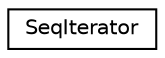 digraph G
{
  edge [fontname="Helvetica",fontsize="10",labelfontname="Helvetica",labelfontsize="10"];
  node [fontname="Helvetica",fontsize="10",shape=record];
  rankdir=LR;
  Node1 [label="SeqIterator",height=0.2,width=0.4,color="black", fillcolor="white", style="filled",URL="$df/d26/structSeqIterator.html"];
}

